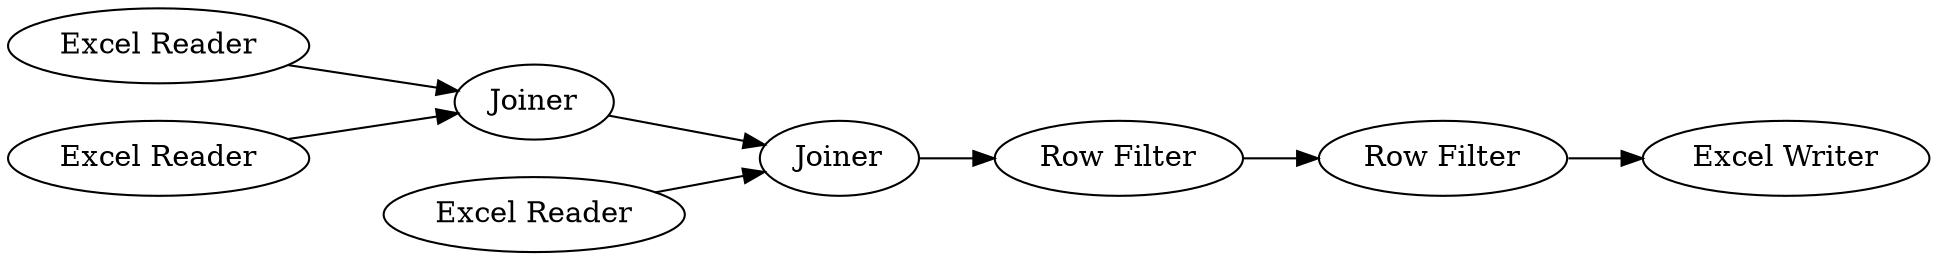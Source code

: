 digraph {
	"-3501592157280992071_2" [label="Excel Reader"]
	"-3501592157280992071_3" [label=Joiner]
	"-3501592157280992071_1" [label="Excel Reader"]
	"-3501592157280992071_6" [label="Row Filter"]
	"-3501592157280992071_5" [label=Joiner]
	"-3501592157280992071_8" [label="Excel Writer"]
	"-3501592157280992071_7" [label="Row Filter"]
	"-3501592157280992071_4" [label="Excel Reader"]
	"-3501592157280992071_6" -> "-3501592157280992071_7"
	"-3501592157280992071_2" -> "-3501592157280992071_3"
	"-3501592157280992071_3" -> "-3501592157280992071_5"
	"-3501592157280992071_5" -> "-3501592157280992071_6"
	"-3501592157280992071_4" -> "-3501592157280992071_5"
	"-3501592157280992071_7" -> "-3501592157280992071_8"
	"-3501592157280992071_1" -> "-3501592157280992071_3"
	rankdir=LR
}
